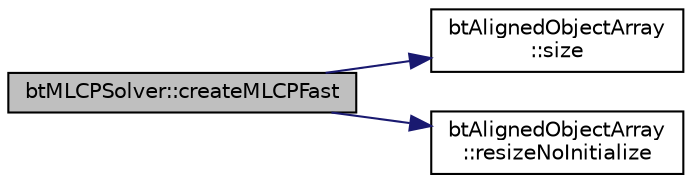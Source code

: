 digraph "btMLCPSolver::createMLCPFast"
{
  edge [fontname="Helvetica",fontsize="10",labelfontname="Helvetica",labelfontsize="10"];
  node [fontname="Helvetica",fontsize="10",shape=record];
  rankdir="LR";
  Node1 [label="btMLCPSolver::createMLCPFast",height=0.2,width=0.4,color="black", fillcolor="grey75", style="filled", fontcolor="black"];
  Node1 -> Node2 [color="midnightblue",fontsize="10",style="solid"];
  Node2 [label="btAlignedObjectArray\l::size",height=0.2,width=0.4,color="black", fillcolor="white", style="filled",URL="$classbt_aligned_object_array.html#a6bdd14c7599ecb95e8d83dd5a715f9b7",tooltip="return the number of elements in the array "];
  Node1 -> Node3 [color="midnightblue",fontsize="10",style="solid"];
  Node3 [label="btAlignedObjectArray\l::resizeNoInitialize",height=0.2,width=0.4,color="black", fillcolor="white", style="filled",URL="$classbt_aligned_object_array.html#a2cc58c74534181a7a10e5c6ab8b21227"];
}
